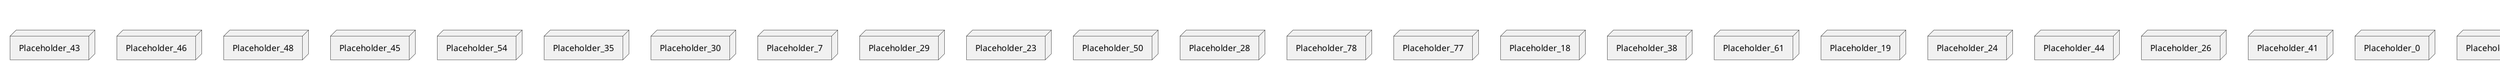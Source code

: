 @startuml
skinparam fixCircleLabelOverlapping true
node Placeholder_37 {
[aName] [[openmrs-openmrs-module-webservices-rest.system#_wdbkCrtpEe6cL5F2EFLWwA]]
}
node Placeholder_43 {
[aName] [[openmrs-openmrs-module-webservices-rest.system#_wdbkCrtpEe6cL5F2EFLWwA]]
}
node Placeholder_46 {
[aName] [[openmrs-openmrs-module-webservices-rest.system#_wdbkCrtpEe6cL5F2EFLWwA]]
}
node Placeholder_48 {
[aName] [[openmrs-openmrs-module-webservices-rest.system#_wdbkCrtpEe6cL5F2EFLWwA]]
}
node Placeholder_45 {
[aName] [[openmrs-openmrs-module-webservices-rest.system#_wdbkCrtpEe6cL5F2EFLWwA]]
}
node Placeholder_54 {
[aName] [[openmrs-openmrs-module-webservices-rest.system#_wdbkCrtpEe6cL5F2EFLWwA]]
}
node Placeholder_35 {
[aName] [[openmrs-openmrs-module-webservices-rest.system#_wdbkCrtpEe6cL5F2EFLWwA]]
}
node Placeholder_30 {
[aName] [[openmrs-openmrs-module-webservices-rest.system#_wdbkCrtpEe6cL5F2EFLWwA]]
}
node Placeholder_7 {
[aName] [[openmrs-openmrs-module-webservices-rest.system#_wdbkCrtpEe6cL5F2EFLWwA]]
}
node Placeholder_29 {
[aName] [[openmrs-openmrs-module-webservices-rest.system#_wdbkCrtpEe6cL5F2EFLWwA]]
}
node Placeholder_23 {
[aName] [[openmrs-openmrs-module-webservices-rest.system#_wdbkCrtpEe6cL5F2EFLWwA]]
}
node Placeholder_50 {
[aName] [[openmrs-openmrs-module-webservices-rest.system#_wdbkCrtpEe6cL5F2EFLWwA]]
}
node Placeholder_28 {
[aName] [[openmrs-openmrs-module-webservices-rest.system#_wdbkCrtpEe6cL5F2EFLWwA]]
}
node Placeholder_78 {
[aName] [[openmrs-openmrs-module-webservices-rest.system#_wdbkCrtpEe6cL5F2EFLWwA]]
}
node Placeholder_77 {
[aName] [[openmrs-openmrs-module-webservices-rest.system#_wdbkCrtpEe6cL5F2EFLWwA]]
}
node Placeholder_18 {
[aName] [[openmrs-openmrs-module-webservices-rest.system#_wdbkCrtpEe6cL5F2EFLWwA]]
}
node Placeholder_38 {
[aName] [[openmrs-openmrs-module-webservices-rest.system#_wdbkCrtpEe6cL5F2EFLWwA]]
}
node Placeholder_61 {
[aName] [[openmrs-openmrs-module-webservices-rest.system#_wdbkCrtpEe6cL5F2EFLWwA]]
}
node Placeholder_19 {
[aName] [[openmrs-openmrs-module-webservices-rest.system#_wdbkCrtpEe6cL5F2EFLWwA]]
}
node Placeholder_24 {
[aName] [[openmrs-openmrs-module-webservices-rest.system#_wdbkCrtpEe6cL5F2EFLWwA]]
}
node Placeholder_44 {
[aName] [[openmrs-openmrs-module-webservices-rest.system#_wdbkCrtpEe6cL5F2EFLWwA]]
}
node Placeholder_26 {
[aName] [[openmrs-openmrs-module-webservices-rest.system#_wdbkCrtpEe6cL5F2EFLWwA]]
}
node Placeholder_41 {
[aName] [[openmrs-openmrs-module-webservices-rest.system#_wdbkCrtpEe6cL5F2EFLWwA]]
}
node Placeholder_0 {
[aName] [[openmrs-openmrs-module-webservices-rest.system#_wdbkCrtpEe6cL5F2EFLWwA]]
}
node Placeholder_49 {
[aName] [[openmrs-openmrs-module-webservices-rest.system#_wdbkCrtpEe6cL5F2EFLWwA]]
}
node Placeholder_32 {
[aName] [[openmrs-openmrs-module-webservices-rest.system#_wdbkCrtpEe6cL5F2EFLWwA]]
}
node Placeholder_40 {
[aName] [[openmrs-openmrs-module-webservices-rest.system#_wdbkCrtpEe6cL5F2EFLWwA]]
}
node Placeholder_17 {
[aName] [[openmrs-openmrs-module-webservices-rest.system#_wdbkCrtpEe6cL5F2EFLWwA]]
}
node Placeholder_76 {
[aName] [[openmrs-openmrs-module-webservices-rest.system#_wdbkCrtpEe6cL5F2EFLWwA]]
}
node Placeholder_74 {
[aName] [[openmrs-openmrs-module-webservices-rest.system#_wdbkCrtpEe6cL5F2EFLWwA]]
}
node Placeholder_2 {
[aName] [[openmrs-openmrs-module-webservices-rest.system#_wdbkCrtpEe6cL5F2EFLWwA]]
}
node Placeholder_69 {
[aName] [[openmrs-openmrs-module-webservices-rest.system#_wdbkCrtpEe6cL5F2EFLWwA]]
}
node Placeholder_1 {
[aName] [[openmrs-openmrs-module-webservices-rest.system#_wdbkCrtpEe6cL5F2EFLWwA]]
}
node Placeholder_25 {
[aName] [[openmrs-openmrs-module-webservices-rest.system#_wdbkCrtpEe6cL5F2EFLWwA]]
}
node Placeholder_64 {
[aName] [[openmrs-openmrs-module-webservices-rest.system#_wdbkCrtpEe6cL5F2EFLWwA]]
}
node Placeholder_3 {
[aName] [[openmrs-openmrs-module-webservices-rest.system#_wdbkCrtpEe6cL5F2EFLWwA]]
}
node Placeholder_9 {
[aName] [[openmrs-openmrs-module-webservices-rest.system#_wdbkCrtpEe6cL5F2EFLWwA]]
}
node Placeholder_11 {
[aName] [[openmrs-openmrs-module-webservices-rest.system#_wdbkCrtpEe6cL5F2EFLWwA]]
}
node Placeholder_22 {
[aName] [[openmrs-openmrs-module-webservices-rest.system#_wdbkCrtpEe6cL5F2EFLWwA]]
}
node Placeholder_51 {
[aName] [[openmrs-openmrs-module-webservices-rest.system#_wdbkCrtpEe6cL5F2EFLWwA]]
}
node Placeholder_15 {
[aName] [[openmrs-openmrs-module-webservices-rest.system#_wdbkCrtpEe6cL5F2EFLWwA]]
}
node Placeholder_16 {
[aName] [[openmrs-openmrs-module-webservices-rest.system#_wdbkCrtpEe6cL5F2EFLWwA]]
}
node Placeholder_20 {
[aName] [[openmrs-openmrs-module-webservices-rest.system#_wdbkCrtpEe6cL5F2EFLWwA]]
}
node Placeholder_39 {
[aName] [[openmrs-openmrs-module-webservices-rest.system#_wdbkCrtpEe6cL5F2EFLWwA]]
}
node Placeholder_36 {
[aName] [[openmrs-openmrs-module-webservices-rest.system#_wdbkCrtpEe6cL5F2EFLWwA]]
}
node Placeholder_34 {
[aName] [[openmrs-openmrs-module-webservices-rest.system#_wdbkCrtpEe6cL5F2EFLWwA]]
}
node Placeholder_12 {
[aName] [[openmrs-openmrs-module-webservices-rest.system#_wdbkCrtpEe6cL5F2EFLWwA]]
}
node Placeholder_14 {
[aName] [[openmrs-openmrs-module-webservices-rest.system#_wdbkCrtpEe6cL5F2EFLWwA]]
}
[aName] -(0- [aName] : org_openmrs_module_webservices_rest_web_api_RestService Provider
[aName] -(0- [aName] : org_openmrs_module_webservices_rest_web_v1_0_controller_MainResourceController Provider
[aName] -(0- [aName] : org_openmrs_module_webservices_rest_web_api_RestService Provider
[aName] -(0- [aName] : org_openmrs_module_webservices_rest_web_api_RestService Provider
[aName] -(0- [aName] : org_openmrs_module_webservices_rest_web_v1_0_controller_BaseUriSetup Provider
[aName] -(0- [aName] : org_openmrs_module_webservices_rest_web_v1_0_controller_openmrs1_9_FormService Provider
[aName] -(0- [aName] : org_openmrs_module_webservices_rest_web_api_RestService Provider
[aName] -(0- [aName] : org_openmrs_module_webservices_rest_web_v1_0_controller_openmrs1_8_ObsService Provider
[aName] -(0- [aName] : org_openmrs_module_webservices_rest_web_v1_0_controller_BaseUriSetup Provider
[aName] -(0- [aName] : org_openmrs_module_webservices_rest_web_api_RestService Provider
[aName] -(0- [aName] : org_openmrs_module_webservices_rest_web_api_RestService Provider
[aName] -(0- [aName] : org_openmrs_module_webservices_rest_web_api_RestService Provider
[aName] -(0- [aName] : org_openmrs_module_webservices_rest_web_api_RestService Provider
[aName] -(0- [aName] : org_openmrs_module_webservices_rest_web_api_RestService Provider
[aName] -(0- [aName] : org_openmrs_module_webservices_rest_web_v1_0_controller_openmrs1_9_ClobDatatypeStorageController Provider
[aName] -(0- [aName] : org_openmrs_module_webservices_rest_web_v1_0_controller_openmrs2_2_UserService Provider
[aName] -(0- [aName] : org_openmrs_module_webservices_rest_web_v1_0_controller_openmrs1_8_UserService Provider
[aName] -(0- [aName] : org_openmrs_module_webservices_rest_web_v1_0_controller_openmrs1_9_DatatypeService Provider
[aName] -(0- [aName] : org_openmrs_module_webservices_rest_web_api_RestService Provider

@enduml
